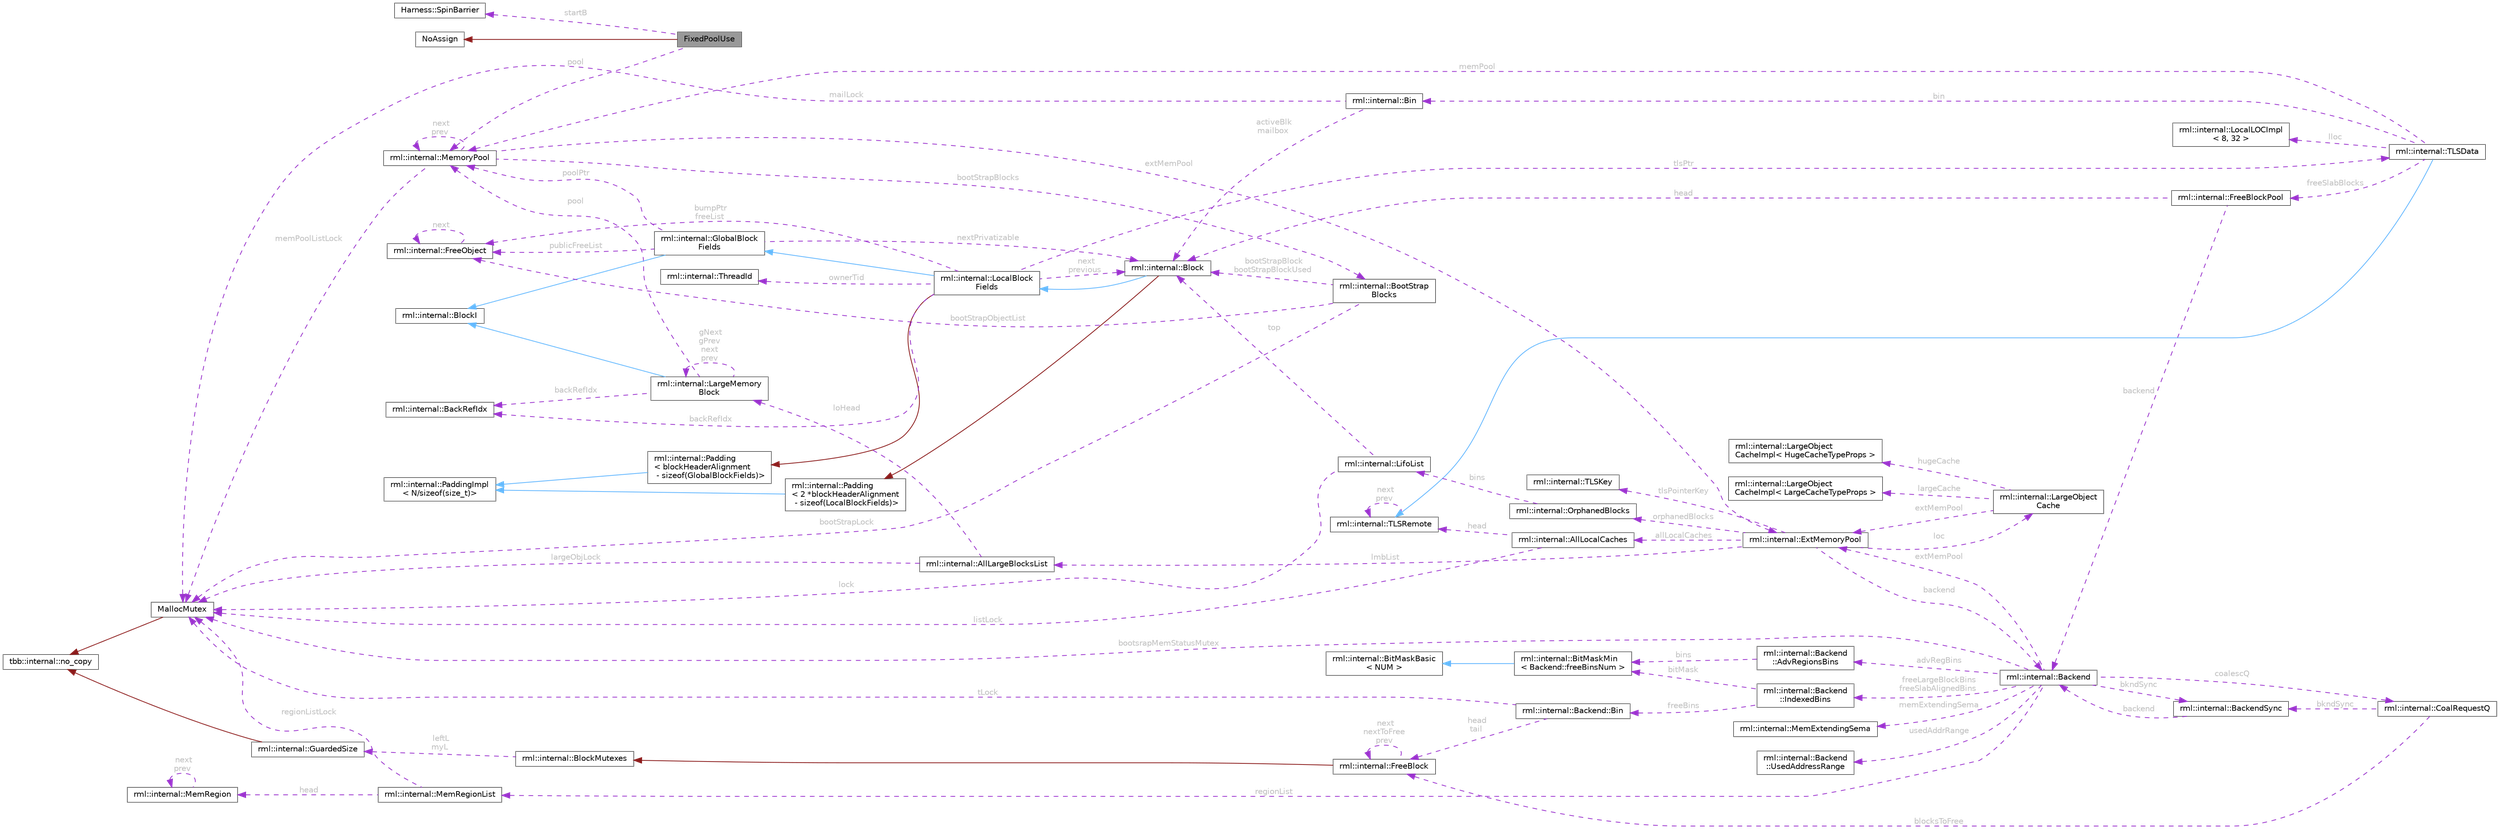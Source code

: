 digraph "FixedPoolUse"
{
 // LATEX_PDF_SIZE
  bgcolor="transparent";
  edge [fontname=Helvetica,fontsize=10,labelfontname=Helvetica,labelfontsize=10];
  node [fontname=Helvetica,fontsize=10,shape=box,height=0.2,width=0.4];
  rankdir="LR";
  Node1 [id="Node000001",label="FixedPoolUse",height=0.2,width=0.4,color="gray40", fillcolor="grey60", style="filled", fontcolor="black",tooltip=" "];
  Node2 -> Node1 [id="edge83_Node000001_Node000002",dir="back",color="firebrick4",style="solid",tooltip=" "];
  Node2 [id="Node000002",label="NoAssign",height=0.2,width=0.4,color="gray40", fillcolor="white", style="filled",URL="$class_no_assign.html",tooltip="Base class for prohibiting compiler-generated operator="];
  Node3 -> Node1 [id="edge84_Node000001_Node000003",dir="back",color="darkorchid3",style="dashed",tooltip=" ",label=" startB",fontcolor="grey" ];
  Node3 [id="Node000003",label="Harness::SpinBarrier",height=0.2,width=0.4,color="gray40", fillcolor="white", style="filled",URL="$class_harness_1_1_spin_barrier.html",tooltip=" "];
  Node4 -> Node1 [id="edge85_Node000001_Node000004",dir="back",color="darkorchid3",style="dashed",tooltip=" ",label=" pool",fontcolor="grey" ];
  Node4 [id="Node000004",label="rml::internal::MemoryPool",height=0.2,width=0.4,color="gray40", fillcolor="white", style="filled",URL="$classrml_1_1internal_1_1_memory_pool.html",tooltip=" "];
  Node5 -> Node4 [id="edge86_Node000004_Node000005",dir="back",color="darkorchid3",style="dashed",tooltip=" ",label=" memPoolListLock",fontcolor="grey" ];
  Node5 [id="Node000005",label="MallocMutex",height=0.2,width=0.4,color="gray40", fillcolor="white", style="filled",URL="$class_malloc_mutex.html",tooltip="Stripped down version of spin_mutex."];
  Node6 -> Node5 [id="edge87_Node000005_Node000006",dir="back",color="firebrick4",style="solid",tooltip=" "];
  Node6 [id="Node000006",label="tbb::internal::no_copy",height=0.2,width=0.4,color="gray40", fillcolor="white", style="filled",tooltip=" "];
  Node4 -> Node4 [id="edge88_Node000004_Node000004",dir="back",color="darkorchid3",style="dashed",tooltip=" ",label=" next\nprev",fontcolor="grey" ];
  Node7 -> Node4 [id="edge89_Node000004_Node000007",dir="back",color="darkorchid3",style="dashed",tooltip=" ",label=" extMemPool",fontcolor="grey" ];
  Node7 [id="Node000007",label="rml::internal::ExtMemoryPool",height=0.2,width=0.4,color="gray40", fillcolor="white", style="filled",URL="$structrml_1_1internal_1_1_ext_memory_pool.html",tooltip=" "];
  Node8 -> Node7 [id="edge90_Node000007_Node000008",dir="back",color="darkorchid3",style="dashed",tooltip=" ",label=" backend",fontcolor="grey" ];
  Node8 [id="Node000008",label="rml::internal::Backend",height=0.2,width=0.4,color="gray40", fillcolor="white", style="filled",URL="$classrml_1_1internal_1_1_backend.html",tooltip=" "];
  Node7 -> Node8 [id="edge91_Node000008_Node000007",dir="back",color="darkorchid3",style="dashed",tooltip=" ",label=" extMemPool",fontcolor="grey" ];
  Node9 -> Node8 [id="edge92_Node000008_Node000009",dir="back",color="darkorchid3",style="dashed",tooltip=" ",label=" regionList",fontcolor="grey" ];
  Node9 [id="Node000009",label="rml::internal::MemRegionList",height=0.2,width=0.4,color="gray40", fillcolor="white", style="filled",URL="$classrml_1_1internal_1_1_mem_region_list.html",tooltip=" "];
  Node5 -> Node9 [id="edge93_Node000009_Node000005",dir="back",color="darkorchid3",style="dashed",tooltip=" ",label=" regionListLock",fontcolor="grey" ];
  Node10 -> Node9 [id="edge94_Node000009_Node000010",dir="back",color="darkorchid3",style="dashed",tooltip=" ",label=" head",fontcolor="grey" ];
  Node10 [id="Node000010",label="rml::internal::MemRegion",height=0.2,width=0.4,color="gray40", fillcolor="white", style="filled",URL="$structrml_1_1internal_1_1_mem_region.html",tooltip=" "];
  Node10 -> Node10 [id="edge95_Node000010_Node000010",dir="back",color="darkorchid3",style="dashed",tooltip=" ",label=" next\nprev",fontcolor="grey" ];
  Node11 -> Node8 [id="edge96_Node000008_Node000011",dir="back",color="darkorchid3",style="dashed",tooltip=" ",label=" coalescQ",fontcolor="grey" ];
  Node11 [id="Node000011",label="rml::internal::CoalRequestQ",height=0.2,width=0.4,color="gray40", fillcolor="white", style="filled",URL="$classrml_1_1internal_1_1_coal_request_q.html",tooltip=" "];
  Node12 -> Node11 [id="edge97_Node000011_Node000012",dir="back",color="darkorchid3",style="dashed",tooltip=" ",label=" blocksToFree",fontcolor="grey" ];
  Node12 [id="Node000012",label="rml::internal::FreeBlock",height=0.2,width=0.4,color="gray40", fillcolor="white", style="filled",URL="$classrml_1_1internal_1_1_free_block.html",tooltip=" "];
  Node13 -> Node12 [id="edge98_Node000012_Node000013",dir="back",color="firebrick4",style="solid",tooltip=" "];
  Node13 [id="Node000013",label="rml::internal::BlockMutexes",height=0.2,width=0.4,color="gray40", fillcolor="white", style="filled",URL="$classrml_1_1internal_1_1_block_mutexes.html",tooltip=" "];
  Node14 -> Node13 [id="edge99_Node000013_Node000014",dir="back",color="darkorchid3",style="dashed",tooltip=" ",label=" leftL\nmyL",fontcolor="grey" ];
  Node14 [id="Node000014",label="rml::internal::GuardedSize",height=0.2,width=0.4,color="gray40", fillcolor="white", style="filled",URL="$classrml_1_1internal_1_1_guarded_size.html",tooltip=" "];
  Node6 -> Node14 [id="edge100_Node000014_Node000006",dir="back",color="firebrick4",style="solid",tooltip=" "];
  Node12 -> Node12 [id="edge101_Node000012_Node000012",dir="back",color="darkorchid3",style="dashed",tooltip=" ",label=" next\nnextToFree\nprev",fontcolor="grey" ];
  Node15 -> Node11 [id="edge102_Node000011_Node000015",dir="back",color="darkorchid3",style="dashed",tooltip=" ",label=" bkndSync",fontcolor="grey" ];
  Node15 [id="Node000015",label="rml::internal::BackendSync",height=0.2,width=0.4,color="gray40", fillcolor="white", style="filled",URL="$classrml_1_1internal_1_1_backend_sync.html",tooltip=" "];
  Node8 -> Node15 [id="edge103_Node000015_Node000008",dir="back",color="darkorchid3",style="dashed",tooltip=" ",label=" backend",fontcolor="grey" ];
  Node15 -> Node8 [id="edge104_Node000008_Node000015",dir="back",color="darkorchid3",style="dashed",tooltip=" ",label=" bkndSync",fontcolor="grey" ];
  Node16 -> Node8 [id="edge105_Node000008_Node000016",dir="back",color="darkorchid3",style="dashed",tooltip=" ",label=" memExtendingSema",fontcolor="grey" ];
  Node16 [id="Node000016",label="rml::internal::MemExtendingSema",height=0.2,width=0.4,color="gray40", fillcolor="white", style="filled",URL="$classrml_1_1internal_1_1_mem_extending_sema.html",tooltip=" "];
  Node17 -> Node8 [id="edge106_Node000008_Node000017",dir="back",color="darkorchid3",style="dashed",tooltip=" ",label=" usedAddrRange",fontcolor="grey" ];
  Node17 [id="Node000017",label="rml::internal::Backend\l::UsedAddressRange",height=0.2,width=0.4,color="gray40", fillcolor="white", style="filled",URL="$classrml_1_1internal_1_1_backend_1_1_used_address_range.html",tooltip=" "];
  Node5 -> Node8 [id="edge107_Node000008_Node000005",dir="back",color="darkorchid3",style="dashed",tooltip=" ",label=" bootsrapMemStatusMutex",fontcolor="grey" ];
  Node18 -> Node8 [id="edge108_Node000008_Node000018",dir="back",color="darkorchid3",style="dashed",tooltip=" ",label=" advRegBins",fontcolor="grey" ];
  Node18 [id="Node000018",label="rml::internal::Backend\l::AdvRegionsBins",height=0.2,width=0.4,color="gray40", fillcolor="white", style="filled",URL="$classrml_1_1internal_1_1_backend_1_1_adv_regions_bins.html",tooltip=" "];
  Node19 -> Node18 [id="edge109_Node000018_Node000019",dir="back",color="darkorchid3",style="dashed",tooltip=" ",label=" bins",fontcolor="grey" ];
  Node19 [id="Node000019",label="rml::internal::BitMaskMin\l\< Backend::freeBinsNum \>",height=0.2,width=0.4,color="gray40", fillcolor="white", style="filled",URL="$classrml_1_1internal_1_1_bit_mask_min.html",tooltip=" "];
  Node20 -> Node19 [id="edge110_Node000019_Node000020",dir="back",color="steelblue1",style="solid",tooltip=" "];
  Node20 [id="Node000020",label="rml::internal::BitMaskBasic\l\< NUM \>",height=0.2,width=0.4,color="gray40", fillcolor="white", style="filled",URL="$classrml_1_1internal_1_1_bit_mask_basic.html",tooltip=" "];
  Node21 -> Node8 [id="edge111_Node000008_Node000021",dir="back",color="darkorchid3",style="dashed",tooltip=" ",label=" freeLargeBlockBins\nfreeSlabAlignedBins",fontcolor="grey" ];
  Node21 [id="Node000021",label="rml::internal::Backend\l::IndexedBins",height=0.2,width=0.4,color="gray40", fillcolor="white", style="filled",URL="$classrml_1_1internal_1_1_backend_1_1_indexed_bins.html",tooltip=" "];
  Node19 -> Node21 [id="edge112_Node000021_Node000019",dir="back",color="darkorchid3",style="dashed",tooltip=" ",label=" bitMask",fontcolor="grey" ];
  Node22 -> Node21 [id="edge113_Node000021_Node000022",dir="back",color="darkorchid3",style="dashed",tooltip=" ",label=" freeBins",fontcolor="grey" ];
  Node22 [id="Node000022",label="rml::internal::Backend::Bin",height=0.2,width=0.4,color="gray40", fillcolor="white", style="filled",URL="$structrml_1_1internal_1_1_backend_1_1_bin.html",tooltip=" "];
  Node12 -> Node22 [id="edge114_Node000022_Node000012",dir="back",color="darkorchid3",style="dashed",tooltip=" ",label=" head\ntail",fontcolor="grey" ];
  Node5 -> Node22 [id="edge115_Node000022_Node000005",dir="back",color="darkorchid3",style="dashed",tooltip=" ",label=" tLock",fontcolor="grey" ];
  Node23 -> Node7 [id="edge116_Node000007_Node000023",dir="back",color="darkorchid3",style="dashed",tooltip=" ",label=" loc",fontcolor="grey" ];
  Node23 [id="Node000023",label="rml::internal::LargeObject\lCache",height=0.2,width=0.4,color="gray40", fillcolor="white", style="filled",URL="$classrml_1_1internal_1_1_large_object_cache.html",tooltip=" "];
  Node24 -> Node23 [id="edge117_Node000023_Node000024",dir="back",color="darkorchid3",style="dashed",tooltip=" ",label=" hugeCache",fontcolor="grey" ];
  Node24 [id="Node000024",label="rml::internal::LargeObject\lCacheImpl\< HugeCacheTypeProps \>",height=0.2,width=0.4,color="gray40", fillcolor="white", style="filled",URL="$classrml_1_1internal_1_1_large_object_cache_impl.html",tooltip=" "];
  Node25 -> Node23 [id="edge118_Node000023_Node000025",dir="back",color="darkorchid3",style="dashed",tooltip=" ",label=" largeCache",fontcolor="grey" ];
  Node25 [id="Node000025",label="rml::internal::LargeObject\lCacheImpl\< LargeCacheTypeProps \>",height=0.2,width=0.4,color="gray40", fillcolor="white", style="filled",URL="$classrml_1_1internal_1_1_large_object_cache_impl.html",tooltip=" "];
  Node7 -> Node23 [id="edge119_Node000023_Node000007",dir="back",color="darkorchid3",style="dashed",tooltip=" ",label=" extMemPool",fontcolor="grey" ];
  Node26 -> Node7 [id="edge120_Node000007_Node000026",dir="back",color="darkorchid3",style="dashed",tooltip=" ",label=" allLocalCaches",fontcolor="grey" ];
  Node26 [id="Node000026",label="rml::internal::AllLocalCaches",height=0.2,width=0.4,color="gray40", fillcolor="white", style="filled",URL="$classrml_1_1internal_1_1_all_local_caches.html",tooltip=" "];
  Node27 -> Node26 [id="edge121_Node000026_Node000027",dir="back",color="darkorchid3",style="dashed",tooltip=" ",label=" head",fontcolor="grey" ];
  Node27 [id="Node000027",label="rml::internal::TLSRemote",height=0.2,width=0.4,color="gray40", fillcolor="white", style="filled",URL="$structrml_1_1internal_1_1_t_l_s_remote.html",tooltip=" "];
  Node27 -> Node27 [id="edge122_Node000027_Node000027",dir="back",color="darkorchid3",style="dashed",tooltip=" ",label=" next\nprev",fontcolor="grey" ];
  Node5 -> Node26 [id="edge123_Node000026_Node000005",dir="back",color="darkorchid3",style="dashed",tooltip=" ",label=" listLock",fontcolor="grey" ];
  Node28 -> Node7 [id="edge124_Node000007_Node000028",dir="back",color="darkorchid3",style="dashed",tooltip=" ",label=" orphanedBlocks",fontcolor="grey" ];
  Node28 [id="Node000028",label="rml::internal::OrphanedBlocks",height=0.2,width=0.4,color="gray40", fillcolor="white", style="filled",URL="$classrml_1_1internal_1_1_orphaned_blocks.html",tooltip=" "];
  Node29 -> Node28 [id="edge125_Node000028_Node000029",dir="back",color="darkorchid3",style="dashed",tooltip=" ",label=" bins",fontcolor="grey" ];
  Node29 [id="Node000029",label="rml::internal::LifoList",height=0.2,width=0.4,color="gray40", fillcolor="white", style="filled",URL="$classrml_1_1internal_1_1_lifo_list.html",tooltip=" "];
  Node30 -> Node29 [id="edge126_Node000029_Node000030",dir="back",color="darkorchid3",style="dashed",tooltip=" ",label=" top",fontcolor="grey" ];
  Node30 [id="Node000030",label="rml::internal::Block",height=0.2,width=0.4,color="gray40", fillcolor="white", style="filled",URL="$classrml_1_1internal_1_1_block.html",tooltip=" "];
  Node31 -> Node30 [id="edge127_Node000030_Node000031",dir="back",color="steelblue1",style="solid",tooltip=" "];
  Node31 [id="Node000031",label="rml::internal::LocalBlock\lFields",height=0.2,width=0.4,color="gray40", fillcolor="white", style="filled",URL="$classrml_1_1internal_1_1_local_block_fields.html",tooltip=" "];
  Node32 -> Node31 [id="edge128_Node000031_Node000032",dir="back",color="steelblue1",style="solid",tooltip=" "];
  Node32 [id="Node000032",label="rml::internal::GlobalBlock\lFields",height=0.2,width=0.4,color="gray40", fillcolor="white", style="filled",URL="$classrml_1_1internal_1_1_global_block_fields.html",tooltip=" "];
  Node33 -> Node32 [id="edge129_Node000032_Node000033",dir="back",color="steelblue1",style="solid",tooltip=" "];
  Node33 [id="Node000033",label="rml::internal::BlockI",height=0.2,width=0.4,color="gray40", fillcolor="white", style="filled",URL="$classrml_1_1internal_1_1_block_i.html",tooltip=" "];
  Node34 -> Node32 [id="edge130_Node000032_Node000034",dir="back",color="darkorchid3",style="dashed",tooltip=" ",label=" publicFreeList",fontcolor="grey" ];
  Node34 [id="Node000034",label="rml::internal::FreeObject",height=0.2,width=0.4,color="gray40", fillcolor="white", style="filled",URL="$structrml_1_1internal_1_1_free_object.html",tooltip=" "];
  Node34 -> Node34 [id="edge131_Node000034_Node000034",dir="back",color="darkorchid3",style="dashed",tooltip=" ",label=" next",fontcolor="grey" ];
  Node30 -> Node32 [id="edge132_Node000032_Node000030",dir="back",color="darkorchid3",style="dashed",tooltip=" ",label=" nextPrivatizable",fontcolor="grey" ];
  Node4 -> Node32 [id="edge133_Node000032_Node000004",dir="back",color="darkorchid3",style="dashed",tooltip=" ",label=" poolPtr",fontcolor="grey" ];
  Node35 -> Node31 [id="edge134_Node000031_Node000035",dir="back",color="firebrick4",style="solid",tooltip=" "];
  Node35 [id="Node000035",label="rml::internal::Padding\l\< blockHeaderAlignment\l - sizeof(GlobalBlockFields)\>",height=0.2,width=0.4,color="gray40", fillcolor="white", style="filled",URL="$structrml_1_1internal_1_1_padding.html",tooltip=" "];
  Node36 -> Node35 [id="edge135_Node000035_Node000036",dir="back",color="steelblue1",style="solid",tooltip=" "];
  Node36 [id="Node000036",label="rml::internal::PaddingImpl\l\< N/sizeof(size_t)\>",height=0.2,width=0.4,color="gray40", fillcolor="white", style="filled",URL="$structrml_1_1internal_1_1_padding_impl.html",tooltip=" "];
  Node30 -> Node31 [id="edge136_Node000031_Node000030",dir="back",color="darkorchid3",style="dashed",tooltip=" ",label=" next\nprevious",fontcolor="grey" ];
  Node34 -> Node31 [id="edge137_Node000031_Node000034",dir="back",color="darkorchid3",style="dashed",tooltip=" ",label=" bumpPtr\nfreeList",fontcolor="grey" ];
  Node37 -> Node31 [id="edge138_Node000031_Node000037",dir="back",color="darkorchid3",style="dashed",tooltip=" ",label=" tlsPtr",fontcolor="grey" ];
  Node37 [id="Node000037",label="rml::internal::TLSData",height=0.2,width=0.4,color="gray40", fillcolor="white", style="filled",URL="$classrml_1_1internal_1_1_t_l_s_data.html",tooltip=" "];
  Node27 -> Node37 [id="edge139_Node000037_Node000027",dir="back",color="steelblue1",style="solid",tooltip=" "];
  Node4 -> Node37 [id="edge140_Node000037_Node000004",dir="back",color="darkorchid3",style="dashed",tooltip=" ",label=" memPool",fontcolor="grey" ];
  Node38 -> Node37 [id="edge141_Node000037_Node000038",dir="back",color="darkorchid3",style="dashed",tooltip=" ",label=" bin",fontcolor="grey" ];
  Node38 [id="Node000038",label="rml::internal::Bin",height=0.2,width=0.4,color="gray40", fillcolor="white", style="filled",URL="$classrml_1_1internal_1_1_bin.html",tooltip=" "];
  Node30 -> Node38 [id="edge142_Node000038_Node000030",dir="back",color="darkorchid3",style="dashed",tooltip=" ",label=" activeBlk\nmailbox",fontcolor="grey" ];
  Node5 -> Node38 [id="edge143_Node000038_Node000005",dir="back",color="darkorchid3",style="dashed",tooltip=" ",label=" mailLock",fontcolor="grey" ];
  Node39 -> Node37 [id="edge144_Node000037_Node000039",dir="back",color="darkorchid3",style="dashed",tooltip=" ",label=" freeSlabBlocks",fontcolor="grey" ];
  Node39 [id="Node000039",label="rml::internal::FreeBlockPool",height=0.2,width=0.4,color="gray40", fillcolor="white", style="filled",URL="$classrml_1_1internal_1_1_free_block_pool.html",tooltip=" "];
  Node30 -> Node39 [id="edge145_Node000039_Node000030",dir="back",color="darkorchid3",style="dashed",tooltip=" ",label=" head",fontcolor="grey" ];
  Node8 -> Node39 [id="edge146_Node000039_Node000008",dir="back",color="darkorchid3",style="dashed",tooltip=" ",label=" backend",fontcolor="grey" ];
  Node40 -> Node37 [id="edge147_Node000037_Node000040",dir="back",color="darkorchid3",style="dashed",tooltip=" ",label=" lloc",fontcolor="grey" ];
  Node40 [id="Node000040",label="rml::internal::LocalLOCImpl\l\< 8, 32 \>",height=0.2,width=0.4,color="gray40", fillcolor="white", style="filled",URL="$classrml_1_1internal_1_1_local_l_o_c_impl.html",tooltip=" "];
  Node41 -> Node31 [id="edge148_Node000031_Node000041",dir="back",color="darkorchid3",style="dashed",tooltip=" ",label=" ownerTid",fontcolor="grey" ];
  Node41 [id="Node000041",label="rml::internal::ThreadId",height=0.2,width=0.4,color="gray40", fillcolor="white", style="filled",URL="$classrml_1_1internal_1_1_thread_id.html",tooltip=" "];
  Node42 -> Node31 [id="edge149_Node000031_Node000042",dir="back",color="darkorchid3",style="dashed",tooltip=" ",label=" backRefIdx",fontcolor="grey" ];
  Node42 [id="Node000042",label="rml::internal::BackRefIdx",height=0.2,width=0.4,color="gray40", fillcolor="white", style="filled",URL="$classrml_1_1internal_1_1_back_ref_idx.html",tooltip=" "];
  Node43 -> Node30 [id="edge150_Node000030_Node000043",dir="back",color="firebrick4",style="solid",tooltip=" "];
  Node43 [id="Node000043",label="rml::internal::Padding\l\< 2 *blockHeaderAlignment\l - sizeof(LocalBlockFields)\>",height=0.2,width=0.4,color="gray40", fillcolor="white", style="filled",URL="$structrml_1_1internal_1_1_padding.html",tooltip=" "];
  Node36 -> Node43 [id="edge151_Node000043_Node000036",dir="back",color="steelblue1",style="solid",tooltip=" "];
  Node5 -> Node29 [id="edge152_Node000029_Node000005",dir="back",color="darkorchid3",style="dashed",tooltip=" ",label=" lock",fontcolor="grey" ];
  Node44 -> Node7 [id="edge153_Node000007_Node000044",dir="back",color="darkorchid3",style="dashed",tooltip=" ",label=" lmbList",fontcolor="grey" ];
  Node44 [id="Node000044",label="rml::internal::AllLargeBlocksList",height=0.2,width=0.4,color="gray40", fillcolor="white", style="filled",URL="$classrml_1_1internal_1_1_all_large_blocks_list.html",tooltip=" "];
  Node5 -> Node44 [id="edge154_Node000044_Node000005",dir="back",color="darkorchid3",style="dashed",tooltip=" ",label=" largeObjLock",fontcolor="grey" ];
  Node45 -> Node44 [id="edge155_Node000044_Node000045",dir="back",color="darkorchid3",style="dashed",tooltip=" ",label=" loHead",fontcolor="grey" ];
  Node45 [id="Node000045",label="rml::internal::LargeMemory\lBlock",height=0.2,width=0.4,color="gray40", fillcolor="white", style="filled",URL="$structrml_1_1internal_1_1_large_memory_block.html",tooltip=" "];
  Node33 -> Node45 [id="edge156_Node000045_Node000033",dir="back",color="steelblue1",style="solid",tooltip=" "];
  Node4 -> Node45 [id="edge157_Node000045_Node000004",dir="back",color="darkorchid3",style="dashed",tooltip=" ",label=" pool",fontcolor="grey" ];
  Node45 -> Node45 [id="edge158_Node000045_Node000045",dir="back",color="darkorchid3",style="dashed",tooltip=" ",label=" gNext\ngPrev\nnext\nprev",fontcolor="grey" ];
  Node42 -> Node45 [id="edge159_Node000045_Node000042",dir="back",color="darkorchid3",style="dashed",tooltip=" ",label=" backRefIdx",fontcolor="grey" ];
  Node46 -> Node7 [id="edge160_Node000007_Node000046",dir="back",color="darkorchid3",style="dashed",tooltip=" ",label=" tlsPointerKey",fontcolor="grey" ];
  Node46 [id="Node000046",label="rml::internal::TLSKey",height=0.2,width=0.4,color="gray40", fillcolor="white", style="filled",URL="$classrml_1_1internal_1_1_t_l_s_key.html",tooltip=" "];
  Node47 -> Node4 [id="edge161_Node000004_Node000047",dir="back",color="darkorchid3",style="dashed",tooltip=" ",label=" bootStrapBlocks",fontcolor="grey" ];
  Node47 [id="Node000047",label="rml::internal::BootStrap\lBlocks",height=0.2,width=0.4,color="gray40", fillcolor="white", style="filled",URL="$classrml_1_1internal_1_1_boot_strap_blocks.html",tooltip=" "];
  Node5 -> Node47 [id="edge162_Node000047_Node000005",dir="back",color="darkorchid3",style="dashed",tooltip=" ",label=" bootStrapLock",fontcolor="grey" ];
  Node30 -> Node47 [id="edge163_Node000047_Node000030",dir="back",color="darkorchid3",style="dashed",tooltip=" ",label=" bootStrapBlock\nbootStrapBlockUsed",fontcolor="grey" ];
  Node34 -> Node47 [id="edge164_Node000047_Node000034",dir="back",color="darkorchid3",style="dashed",tooltip=" ",label=" bootStrapObjectList",fontcolor="grey" ];
}
